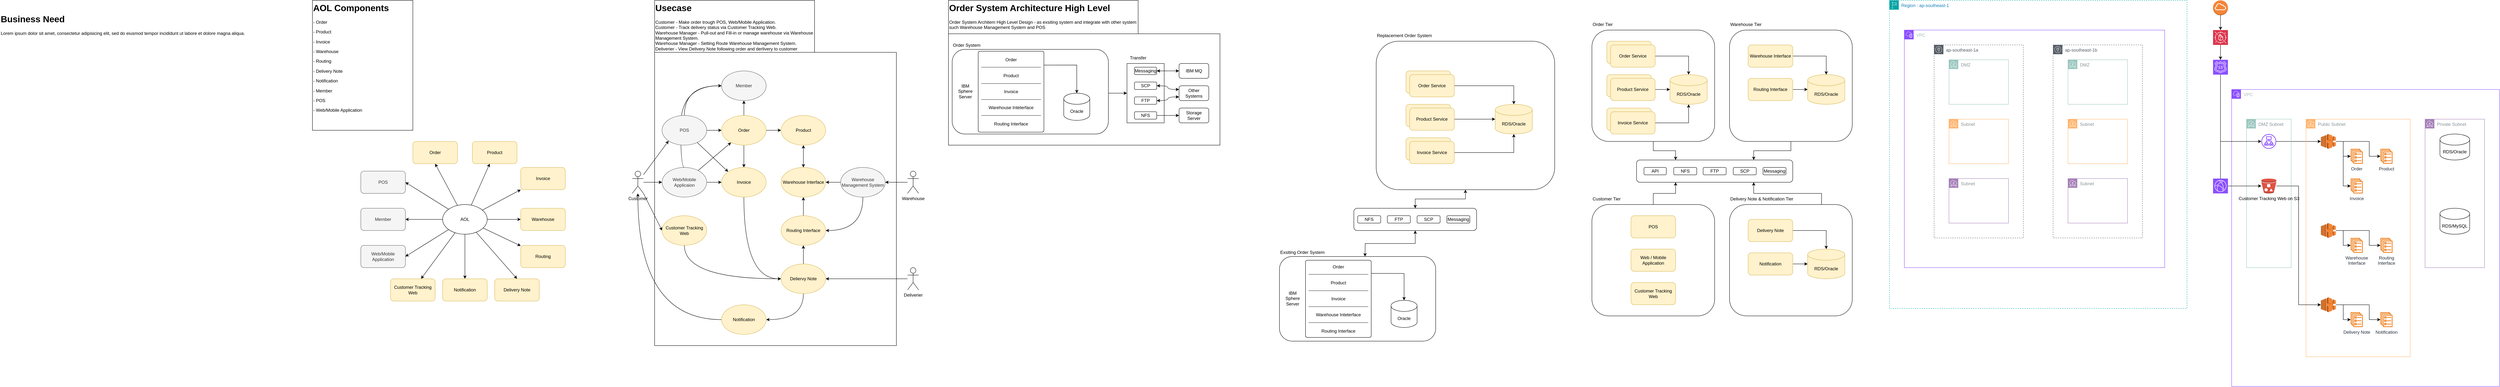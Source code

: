 <mxfile version="24.4.4" type="github" pages="2">
  <diagram name="Page-1" id="aaaa8250-4180-3840-79b5-4cada1eebb92">
    <mxGraphModel dx="2074" dy="1155" grid="1" gridSize="10" guides="1" tooltips="1" connect="1" arrows="1" fold="1" page="1" pageScale="1" pageWidth="850" pageHeight="1100" background="none" math="0" shadow="0">
      <root>
        <mxCell id="0" />
        <mxCell id="1" parent="0" />
        <mxCell id="h29dOdCf91kiFEEPr48u-304" value="VPC" style="points=[[0,0],[0.25,0],[0.5,0],[0.75,0],[1,0],[1,0.25],[1,0.5],[1,0.75],[1,1],[0.75,1],[0.5,1],[0.25,1],[0,1],[0,0.75],[0,0.5],[0,0.25]];outlineConnect=0;gradientColor=none;html=1;whiteSpace=wrap;fontSize=12;fontStyle=0;container=1;pointerEvents=0;collapsible=0;recursiveResize=0;shape=mxgraph.aws4.group;grIcon=mxgraph.aws4.group_vpc2;strokeColor=#8C4FFF;fillColor=none;verticalAlign=top;align=left;spacingLeft=30;fontColor=#AAB7B8;dashed=0;" parent="1" vertex="1">
          <mxGeometry x="6040" y="280" width="720" height="800" as="geometry" />
        </mxCell>
        <mxCell id="h29dOdCf91kiFEEPr48u-328" style="edgeStyle=orthogonalEdgeStyle;rounded=0;orthogonalLoop=1;jettySize=auto;html=1;entryX=0;entryY=0.5;entryDx=0;entryDy=0;entryPerimeter=0;" parent="h29dOdCf91kiFEEPr48u-304" source="h29dOdCf91kiFEEPr48u-285" target="h29dOdCf91kiFEEPr48u-318" edge="1">
          <mxGeometry relative="1" as="geometry" />
        </mxCell>
        <mxCell id="t5OwSdyjSk-G459lIH6P-4" value="" style="group" parent="h29dOdCf91kiFEEPr48u-304" vertex="1" connectable="0">
          <mxGeometry x="200" y="80" width="280" height="640" as="geometry" />
        </mxCell>
        <mxCell id="h29dOdCf91kiFEEPr48u-278" value="Public Subnet" style="sketch=0;outlineConnect=0;gradientColor=none;html=1;whiteSpace=wrap;fontSize=12;fontStyle=0;shape=mxgraph.aws4.group;grIcon=mxgraph.aws4.group_subnet;strokeColor=#FFB570;fillColor=none;verticalAlign=top;align=left;spacingLeft=30;fontColor=#879196;dashed=0;" parent="t5OwSdyjSk-G459lIH6P-4" vertex="1">
          <mxGeometry width="280" height="640" as="geometry" />
        </mxCell>
        <mxCell id="t5OwSdyjSk-G459lIH6P-1" value="" style="group" parent="t5OwSdyjSk-G459lIH6P-4" vertex="1" connectable="0">
          <mxGeometry x="40" y="40" width="192.5" height="160" as="geometry" />
        </mxCell>
        <mxCell id="h29dOdCf91kiFEEPr48u-308" value="Order" style="sketch=0;outlineConnect=0;fontColor=#232F3E;gradientColor=none;fillColor=#ED7100;strokeColor=none;dashed=0;verticalLabelPosition=bottom;verticalAlign=top;align=center;html=1;fontSize=12;fontStyle=0;aspect=fixed;pointerEvents=1;shape=mxgraph.aws4.ecs_service;" parent="t5OwSdyjSk-G459lIH6P-1" vertex="1">
          <mxGeometry x="80" y="40" width="32.5" height="40" as="geometry" />
        </mxCell>
        <mxCell id="h29dOdCf91kiFEEPr48u-309" value="Product" style="sketch=0;outlineConnect=0;fontColor=#232F3E;gradientColor=none;fillColor=#ED7100;strokeColor=none;dashed=0;verticalLabelPosition=bottom;verticalAlign=top;align=center;html=1;fontSize=12;fontStyle=0;aspect=fixed;pointerEvents=1;shape=mxgraph.aws4.ecs_service;" parent="t5OwSdyjSk-G459lIH6P-1" vertex="1">
          <mxGeometry x="160" y="40" width="32.5" height="40" as="geometry" />
        </mxCell>
        <mxCell id="h29dOdCf91kiFEEPr48u-310" value="Invoice" style="sketch=0;outlineConnect=0;fontColor=#232F3E;gradientColor=none;fillColor=#ED7100;strokeColor=none;dashed=0;verticalLabelPosition=bottom;verticalAlign=top;align=center;html=1;fontSize=12;fontStyle=0;aspect=fixed;pointerEvents=1;shape=mxgraph.aws4.ecs_service;" parent="t5OwSdyjSk-G459lIH6P-1" vertex="1">
          <mxGeometry x="80" y="120" width="32.5" height="40" as="geometry" />
        </mxCell>
        <mxCell id="h29dOdCf91kiFEEPr48u-318" value="" style="outlineConnect=0;dashed=0;verticalLabelPosition=bottom;verticalAlign=top;align=center;html=1;shape=mxgraph.aws3.elastic_load_balancing;fillColor=#F58536;gradientColor=none;" parent="t5OwSdyjSk-G459lIH6P-1" vertex="1">
          <mxGeometry width="40" height="40" as="geometry" />
        </mxCell>
        <mxCell id="h29dOdCf91kiFEEPr48u-319" style="edgeStyle=orthogonalEdgeStyle;rounded=0;orthogonalLoop=1;jettySize=auto;html=1;" parent="t5OwSdyjSk-G459lIH6P-1" source="h29dOdCf91kiFEEPr48u-318" target="h29dOdCf91kiFEEPr48u-308" edge="1">
          <mxGeometry relative="1" as="geometry" />
        </mxCell>
        <mxCell id="h29dOdCf91kiFEEPr48u-320" style="edgeStyle=orthogonalEdgeStyle;rounded=0;orthogonalLoop=1;jettySize=auto;html=1;" parent="t5OwSdyjSk-G459lIH6P-1" source="h29dOdCf91kiFEEPr48u-318" target="h29dOdCf91kiFEEPr48u-309" edge="1">
          <mxGeometry relative="1" as="geometry">
            <Array as="points">
              <mxPoint x="130" y="20" />
              <mxPoint x="130" y="60" />
            </Array>
          </mxGeometry>
        </mxCell>
        <mxCell id="h29dOdCf91kiFEEPr48u-321" style="edgeStyle=orthogonalEdgeStyle;rounded=0;orthogonalLoop=1;jettySize=auto;html=1;" parent="t5OwSdyjSk-G459lIH6P-1" source="h29dOdCf91kiFEEPr48u-318" target="h29dOdCf91kiFEEPr48u-310" edge="1">
          <mxGeometry relative="1" as="geometry">
            <Array as="points">
              <mxPoint x="60" y="20" />
              <mxPoint x="60" y="140" />
            </Array>
          </mxGeometry>
        </mxCell>
        <mxCell id="t5OwSdyjSk-G459lIH6P-2" value="" style="group" parent="t5OwSdyjSk-G459lIH6P-4" vertex="1" connectable="0">
          <mxGeometry x="40" y="280" width="192.5" height="80" as="geometry" />
        </mxCell>
        <mxCell id="h29dOdCf91kiFEEPr48u-311" value="Warehouse&lt;div&gt;Interface&lt;/div&gt;" style="sketch=0;outlineConnect=0;fontColor=#232F3E;gradientColor=none;fillColor=#ED7100;strokeColor=none;dashed=0;verticalLabelPosition=bottom;verticalAlign=top;align=center;html=1;fontSize=12;fontStyle=0;aspect=fixed;pointerEvents=1;shape=mxgraph.aws4.ecs_service;" parent="t5OwSdyjSk-G459lIH6P-2" vertex="1">
          <mxGeometry x="80" y="40" width="32.5" height="40" as="geometry" />
        </mxCell>
        <mxCell id="h29dOdCf91kiFEEPr48u-312" value="Routing&lt;div&gt;Interface&lt;/div&gt;" style="sketch=0;outlineConnect=0;fontColor=#232F3E;gradientColor=none;fillColor=#ED7100;strokeColor=none;dashed=0;verticalLabelPosition=bottom;verticalAlign=top;align=center;html=1;fontSize=12;fontStyle=0;aspect=fixed;pointerEvents=1;shape=mxgraph.aws4.ecs_service;" parent="t5OwSdyjSk-G459lIH6P-2" vertex="1">
          <mxGeometry x="160" y="40" width="32.5" height="40" as="geometry" />
        </mxCell>
        <mxCell id="h29dOdCf91kiFEEPr48u-322" value="" style="outlineConnect=0;dashed=0;verticalLabelPosition=bottom;verticalAlign=top;align=center;html=1;shape=mxgraph.aws3.elastic_load_balancing;fillColor=#F58536;gradientColor=none;" parent="t5OwSdyjSk-G459lIH6P-2" vertex="1">
          <mxGeometry width="40" height="40" as="geometry" />
        </mxCell>
        <mxCell id="h29dOdCf91kiFEEPr48u-323" style="edgeStyle=orthogonalEdgeStyle;rounded=0;orthogonalLoop=1;jettySize=auto;html=1;" parent="t5OwSdyjSk-G459lIH6P-2" source="h29dOdCf91kiFEEPr48u-322" target="h29dOdCf91kiFEEPr48u-311" edge="1">
          <mxGeometry relative="1" as="geometry" />
        </mxCell>
        <mxCell id="h29dOdCf91kiFEEPr48u-324" style="edgeStyle=orthogonalEdgeStyle;rounded=0;orthogonalLoop=1;jettySize=auto;html=1;" parent="t5OwSdyjSk-G459lIH6P-2" source="h29dOdCf91kiFEEPr48u-322" target="h29dOdCf91kiFEEPr48u-312" edge="1">
          <mxGeometry relative="1" as="geometry">
            <Array as="points">
              <mxPoint x="130" y="20" />
              <mxPoint x="130" y="60" />
            </Array>
          </mxGeometry>
        </mxCell>
        <mxCell id="t5OwSdyjSk-G459lIH6P-3" value="" style="group" parent="t5OwSdyjSk-G459lIH6P-4" vertex="1" connectable="0">
          <mxGeometry x="40" y="480" width="192.5" height="80" as="geometry" />
        </mxCell>
        <mxCell id="h29dOdCf91kiFEEPr48u-313" value="Delivery Note" style="sketch=0;outlineConnect=0;fontColor=#232F3E;gradientColor=none;fillColor=#ED7100;strokeColor=none;dashed=0;verticalLabelPosition=bottom;verticalAlign=top;align=center;html=1;fontSize=12;fontStyle=0;aspect=fixed;pointerEvents=1;shape=mxgraph.aws4.ecs_service;" parent="t5OwSdyjSk-G459lIH6P-3" vertex="1">
          <mxGeometry x="80" y="40" width="32.5" height="40" as="geometry" />
        </mxCell>
        <mxCell id="h29dOdCf91kiFEEPr48u-315" value="Notification" style="sketch=0;outlineConnect=0;fontColor=#232F3E;gradientColor=none;fillColor=#ED7100;strokeColor=none;dashed=0;verticalLabelPosition=bottom;verticalAlign=top;align=center;html=1;fontSize=12;fontStyle=0;aspect=fixed;pointerEvents=1;shape=mxgraph.aws4.ecs_service;" parent="t5OwSdyjSk-G459lIH6P-3" vertex="1">
          <mxGeometry x="160" y="40" width="32.5" height="40" as="geometry" />
        </mxCell>
        <mxCell id="h29dOdCf91kiFEEPr48u-325" value="" style="outlineConnect=0;dashed=0;verticalLabelPosition=bottom;verticalAlign=top;align=center;html=1;shape=mxgraph.aws3.elastic_load_balancing;fillColor=#F58536;gradientColor=none;" parent="t5OwSdyjSk-G459lIH6P-3" vertex="1">
          <mxGeometry width="40" height="40" as="geometry" />
        </mxCell>
        <mxCell id="h29dOdCf91kiFEEPr48u-326" style="edgeStyle=orthogonalEdgeStyle;rounded=0;orthogonalLoop=1;jettySize=auto;html=1;" parent="t5OwSdyjSk-G459lIH6P-3" source="h29dOdCf91kiFEEPr48u-325" target="h29dOdCf91kiFEEPr48u-313" edge="1">
          <mxGeometry relative="1" as="geometry" />
        </mxCell>
        <mxCell id="h29dOdCf91kiFEEPr48u-327" style="edgeStyle=orthogonalEdgeStyle;rounded=0;orthogonalLoop=1;jettySize=auto;html=1;" parent="t5OwSdyjSk-G459lIH6P-3" source="h29dOdCf91kiFEEPr48u-325" target="h29dOdCf91kiFEEPr48u-315" edge="1">
          <mxGeometry relative="1" as="geometry">
            <Array as="points">
              <mxPoint x="130" y="20" />
              <mxPoint x="130" y="60" />
            </Array>
          </mxGeometry>
        </mxCell>
        <mxCell id="t5OwSdyjSk-G459lIH6P-10" value="" style="group" parent="h29dOdCf91kiFEEPr48u-304" vertex="1" connectable="0">
          <mxGeometry x="520" y="80" width="160" height="400" as="geometry" />
        </mxCell>
        <mxCell id="h29dOdCf91kiFEEPr48u-282" value="Private Subnet" style="sketch=0;outlineConnect=0;gradientColor=none;html=1;whiteSpace=wrap;fontSize=12;fontStyle=0;shape=mxgraph.aws4.group;grIcon=mxgraph.aws4.group_subnet;strokeColor=#A680B8;fillColor=none;verticalAlign=top;align=left;spacingLeft=30;fontColor=#879196;dashed=0;" parent="t5OwSdyjSk-G459lIH6P-10" vertex="1">
          <mxGeometry width="160" height="400" as="geometry" />
        </mxCell>
        <mxCell id="h29dOdCf91kiFEEPr48u-283" value="RDS/Oracle" style="shape=cylinder3;whiteSpace=wrap;html=1;boundedLbl=1;backgroundOutline=1;size=15;" parent="t5OwSdyjSk-G459lIH6P-10" vertex="1">
          <mxGeometry x="40" y="40" width="80" height="70" as="geometry" />
        </mxCell>
        <mxCell id="h29dOdCf91kiFEEPr48u-284" value="RDS/MySQL" style="shape=cylinder3;whiteSpace=wrap;html=1;boundedLbl=1;backgroundOutline=1;size=15;" parent="t5OwSdyjSk-G459lIH6P-10" vertex="1">
          <mxGeometry x="40" y="240" width="80" height="70" as="geometry" />
        </mxCell>
        <mxCell id="t5OwSdyjSk-G459lIH6P-11" value="" style="group" parent="h29dOdCf91kiFEEPr48u-304" vertex="1" connectable="0">
          <mxGeometry x="40" y="80" width="120" height="400" as="geometry" />
        </mxCell>
        <mxCell id="h29dOdCf91kiFEEPr48u-277" value="DMZ Subnet" style="sketch=0;outlineConnect=0;gradientColor=none;html=1;whiteSpace=wrap;fontSize=12;fontStyle=0;shape=mxgraph.aws4.group;grIcon=mxgraph.aws4.group_subnet;strokeColor=#9AC7BF;fillColor=none;verticalAlign=top;align=left;spacingLeft=30;fontColor=#879196;dashed=0;" parent="t5OwSdyjSk-G459lIH6P-11" vertex="1">
          <mxGeometry width="120" height="400" as="geometry" />
        </mxCell>
        <mxCell id="h29dOdCf91kiFEEPr48u-285" value="" style="sketch=0;outlineConnect=0;fontColor=#232F3E;gradientColor=none;fillColor=#8C4FFF;strokeColor=none;dashed=0;verticalLabelPosition=bottom;verticalAlign=top;align=center;html=1;fontSize=12;fontStyle=0;aspect=fixed;pointerEvents=1;shape=mxgraph.aws4.application_load_balancer;" parent="t5OwSdyjSk-G459lIH6P-11" vertex="1">
          <mxGeometry x="40" y="40" width="40" height="40" as="geometry" />
        </mxCell>
        <mxCell id="h29dOdCf91kiFEEPr48u-317" value="Customer Tracking Web on S3" style="outlineConnect=0;dashed=0;verticalLabelPosition=bottom;verticalAlign=top;align=center;html=1;shape=mxgraph.aws3.bucket_with_objects;fillColor=#E05243;gradientColor=none;" parent="t5OwSdyjSk-G459lIH6P-11" vertex="1">
          <mxGeometry x="40" y="160" width="40" height="40" as="geometry" />
        </mxCell>
        <mxCell id="t5OwSdyjSk-G459lIH6P-13" style="edgeStyle=orthogonalEdgeStyle;rounded=0;orthogonalLoop=1;jettySize=auto;html=1;entryX=0;entryY=0.5;entryDx=0;entryDy=0;entryPerimeter=0;" parent="h29dOdCf91kiFEEPr48u-304" source="h29dOdCf91kiFEEPr48u-317" target="h29dOdCf91kiFEEPr48u-325" edge="1">
          <mxGeometry relative="1" as="geometry" />
        </mxCell>
        <mxCell id="h29dOdCf91kiFEEPr48u-100" style="edgeStyle=orthogonalEdgeStyle;rounded=0;orthogonalLoop=1;jettySize=auto;html=1;entryX=0.5;entryY=1;entryDx=0;entryDy=0;startArrow=classic;startFill=1;" parent="1" source="h29dOdCf91kiFEEPr48u-78" target="h29dOdCf91kiFEEPr48u-81" edge="1">
          <mxGeometry relative="1" as="geometry" />
        </mxCell>
        <mxCell id="h29dOdCf91kiFEEPr48u-1" value="&lt;h1 style=&quot;margin-top: 0px;&quot;&gt;Business Need&lt;/h1&gt;&lt;p&gt;Lorem ipsum dolor sit amet, consectetur adipisicing elit, sed do eiusmod tempor incididunt ut labore et dolore magna aliqua.&lt;/p&gt;" style="text;html=1;whiteSpace=wrap;overflow=hidden;rounded=0;" parent="1" vertex="1">
          <mxGeometry x="40" y="70" width="730" height="440" as="geometry" />
        </mxCell>
        <mxCell id="h29dOdCf91kiFEEPr48u-2" value="&lt;h1 style=&quot;margin-top: 0px;&quot;&gt;AOL Components&lt;/h1&gt;&lt;p&gt;- Order&lt;/p&gt;&lt;p&gt;- Product&lt;/p&gt;&lt;p&gt;- Invoice&lt;/p&gt;&lt;p&gt;- Warehouse&lt;/p&gt;&lt;p&gt;- Routing&lt;/p&gt;&lt;p&gt;- Delivery Note&lt;/p&gt;&lt;p&gt;- Notification&lt;/p&gt;&lt;p&gt;- Member&lt;/p&gt;&lt;p&gt;- POS&lt;/p&gt;&lt;p&gt;- Web/Mobile Application&lt;/p&gt;" style="text;html=1;whiteSpace=wrap;overflow=hidden;rounded=0;strokeColor=default;" parent="1" vertex="1">
          <mxGeometry x="880" y="40" width="270" height="350" as="geometry" />
        </mxCell>
        <mxCell id="h29dOdCf91kiFEEPr48u-24" style="rounded=0;orthogonalLoop=1;jettySize=auto;html=1;entryX=0.5;entryY=1;entryDx=0;entryDy=0;" parent="1" source="h29dOdCf91kiFEEPr48u-3" target="h29dOdCf91kiFEEPr48u-14" edge="1">
          <mxGeometry relative="1" as="geometry" />
        </mxCell>
        <mxCell id="h29dOdCf91kiFEEPr48u-25" style="rounded=0;orthogonalLoop=1;jettySize=auto;html=1;" parent="1" source="h29dOdCf91kiFEEPr48u-3" target="h29dOdCf91kiFEEPr48u-15" edge="1">
          <mxGeometry relative="1" as="geometry" />
        </mxCell>
        <mxCell id="h29dOdCf91kiFEEPr48u-26" style="rounded=0;orthogonalLoop=1;jettySize=auto;html=1;entryX=0;entryY=1;entryDx=0;entryDy=0;" parent="1" source="h29dOdCf91kiFEEPr48u-3" target="h29dOdCf91kiFEEPr48u-16" edge="1">
          <mxGeometry relative="1" as="geometry" />
        </mxCell>
        <mxCell id="h29dOdCf91kiFEEPr48u-27" value="" style="edgeStyle=orthogonalEdgeStyle;rounded=0;orthogonalLoop=1;jettySize=auto;html=1;" parent="1" source="h29dOdCf91kiFEEPr48u-3" target="h29dOdCf91kiFEEPr48u-17" edge="1">
          <mxGeometry relative="1" as="geometry" />
        </mxCell>
        <mxCell id="h29dOdCf91kiFEEPr48u-28" style="rounded=0;orthogonalLoop=1;jettySize=auto;html=1;entryX=0.5;entryY=0;entryDx=0;entryDy=0;" parent="1" source="h29dOdCf91kiFEEPr48u-3" target="h29dOdCf91kiFEEPr48u-18" edge="1">
          <mxGeometry relative="1" as="geometry" />
        </mxCell>
        <mxCell id="h29dOdCf91kiFEEPr48u-29" style="rounded=0;orthogonalLoop=1;jettySize=auto;html=1;" parent="1" source="h29dOdCf91kiFEEPr48u-3" target="h29dOdCf91kiFEEPr48u-19" edge="1">
          <mxGeometry relative="1" as="geometry" />
        </mxCell>
        <mxCell id="h29dOdCf91kiFEEPr48u-30" style="rounded=0;orthogonalLoop=1;jettySize=auto;html=1;" parent="1" source="h29dOdCf91kiFEEPr48u-3" target="h29dOdCf91kiFEEPr48u-23" edge="1">
          <mxGeometry relative="1" as="geometry" />
        </mxCell>
        <mxCell id="h29dOdCf91kiFEEPr48u-31" style="rounded=0;orthogonalLoop=1;jettySize=auto;html=1;entryX=1;entryY=0.5;entryDx=0;entryDy=0;" parent="1" source="h29dOdCf91kiFEEPr48u-3" target="h29dOdCf91kiFEEPr48u-22" edge="1">
          <mxGeometry relative="1" as="geometry" />
        </mxCell>
        <mxCell id="h29dOdCf91kiFEEPr48u-32" style="edgeStyle=orthogonalEdgeStyle;rounded=0;orthogonalLoop=1;jettySize=auto;html=1;entryX=1;entryY=0.5;entryDx=0;entryDy=0;" parent="1" source="h29dOdCf91kiFEEPr48u-3" target="h29dOdCf91kiFEEPr48u-21" edge="1">
          <mxGeometry relative="1" as="geometry" />
        </mxCell>
        <mxCell id="h29dOdCf91kiFEEPr48u-33" style="rounded=0;orthogonalLoop=1;jettySize=auto;html=1;entryX=1;entryY=0.5;entryDx=0;entryDy=0;" parent="1" source="h29dOdCf91kiFEEPr48u-3" target="h29dOdCf91kiFEEPr48u-20" edge="1">
          <mxGeometry relative="1" as="geometry" />
        </mxCell>
        <mxCell id="h29dOdCf91kiFEEPr48u-46" style="rounded=0;orthogonalLoop=1;jettySize=auto;html=1;" parent="1" source="h29dOdCf91kiFEEPr48u-3" target="h29dOdCf91kiFEEPr48u-45" edge="1">
          <mxGeometry relative="1" as="geometry" />
        </mxCell>
        <mxCell id="h29dOdCf91kiFEEPr48u-3" value="AOL" style="ellipse;whiteSpace=wrap;html=1;" parent="1" vertex="1">
          <mxGeometry x="1230" y="590" width="120" height="80" as="geometry" />
        </mxCell>
        <mxCell id="h29dOdCf91kiFEEPr48u-14" value="Order" style="rounded=1;whiteSpace=wrap;html=1;fillColor=#fff2cc;strokeColor=#d6b656;" parent="1" vertex="1">
          <mxGeometry x="1150" y="420" width="120" height="60" as="geometry" />
        </mxCell>
        <mxCell id="h29dOdCf91kiFEEPr48u-15" value="Product" style="rounded=1;whiteSpace=wrap;html=1;fillColor=#fff2cc;strokeColor=#d6b656;" parent="1" vertex="1">
          <mxGeometry x="1310" y="420" width="120" height="60" as="geometry" />
        </mxCell>
        <mxCell id="h29dOdCf91kiFEEPr48u-16" value="Invoice" style="rounded=1;whiteSpace=wrap;html=1;fillColor=#fff2cc;strokeColor=#d6b656;" parent="1" vertex="1">
          <mxGeometry x="1440" y="490" width="120" height="60" as="geometry" />
        </mxCell>
        <mxCell id="h29dOdCf91kiFEEPr48u-17" value="Warehouse" style="rounded=1;whiteSpace=wrap;html=1;fillColor=#fff2cc;strokeColor=#d6b656;" parent="1" vertex="1">
          <mxGeometry x="1440" y="600" width="120" height="60" as="geometry" />
        </mxCell>
        <mxCell id="h29dOdCf91kiFEEPr48u-18" value="Delivery Note" style="rounded=1;whiteSpace=wrap;html=1;fillColor=#fff2cc;strokeColor=#d6b656;" parent="1" vertex="1">
          <mxGeometry x="1370" y="790" width="120" height="60" as="geometry" />
        </mxCell>
        <mxCell id="h29dOdCf91kiFEEPr48u-19" value="Notification" style="rounded=1;whiteSpace=wrap;html=1;fillColor=#fff2cc;strokeColor=#d6b656;" parent="1" vertex="1">
          <mxGeometry x="1230" y="790" width="120" height="60" as="geometry" />
        </mxCell>
        <mxCell id="h29dOdCf91kiFEEPr48u-20" value="POS" style="rounded=1;whiteSpace=wrap;html=1;fillColor=#f5f5f5;fontColor=#333333;strokeColor=#666666;" parent="1" vertex="1">
          <mxGeometry x="1010" y="500" width="120" height="60" as="geometry" />
        </mxCell>
        <mxCell id="h29dOdCf91kiFEEPr48u-21" value="Member" style="rounded=1;whiteSpace=wrap;html=1;fillColor=#f5f5f5;fontColor=#333333;strokeColor=#666666;" parent="1" vertex="1">
          <mxGeometry x="1010" y="600" width="120" height="60" as="geometry" />
        </mxCell>
        <mxCell id="h29dOdCf91kiFEEPr48u-22" value="Web/Mobile Application" style="rounded=1;whiteSpace=wrap;html=1;fillColor=#f5f5f5;fontColor=#333333;strokeColor=#666666;" parent="1" vertex="1">
          <mxGeometry x="1010" y="700" width="120" height="60" as="geometry" />
        </mxCell>
        <mxCell id="h29dOdCf91kiFEEPr48u-23" value="Customer Tracking Web" style="rounded=1;whiteSpace=wrap;html=1;fillColor=#fff2cc;strokeColor=#d6b656;" parent="1" vertex="1">
          <mxGeometry x="1090" y="790" width="120" height="60" as="geometry" />
        </mxCell>
        <mxCell id="h29dOdCf91kiFEEPr48u-45" value="Routing" style="rounded=1;whiteSpace=wrap;html=1;fillColor=#fff2cc;strokeColor=#d6b656;" parent="1" vertex="1">
          <mxGeometry x="1440" y="700" width="120" height="60" as="geometry" />
        </mxCell>
        <mxCell id="h29dOdCf91kiFEEPr48u-99" style="edgeStyle=orthogonalEdgeStyle;rounded=0;orthogonalLoop=1;jettySize=auto;html=1;entryX=0.5;entryY=1;entryDx=0;entryDy=0;startArrow=classic;startFill=1;" parent="1" target="h29dOdCf91kiFEEPr48u-78" edge="1">
          <mxGeometry relative="1" as="geometry">
            <mxPoint x="3710" y="730" as="sourcePoint" />
          </mxGeometry>
        </mxCell>
        <mxCell id="h29dOdCf91kiFEEPr48u-108" value="" style="group" parent="1" vertex="1" connectable="0">
          <mxGeometry x="3680" y="590" width="330" height="70" as="geometry" />
        </mxCell>
        <mxCell id="h29dOdCf91kiFEEPr48u-78" value="" style="rounded=1;whiteSpace=wrap;html=1;fillColor=none;" parent="h29dOdCf91kiFEEPr48u-108" vertex="1">
          <mxGeometry y="10" width="330" height="60" as="geometry" />
        </mxCell>
        <mxCell id="h29dOdCf91kiFEEPr48u-202" value="FTP" style="rounded=1;whiteSpace=wrap;html=1;" parent="h29dOdCf91kiFEEPr48u-108" vertex="1">
          <mxGeometry x="90.002" y="30" width="61.875" height="20" as="geometry" />
        </mxCell>
        <mxCell id="h29dOdCf91kiFEEPr48u-203" value="NFS" style="rounded=1;whiteSpace=wrap;html=1;" parent="h29dOdCf91kiFEEPr48u-108" vertex="1">
          <mxGeometry x="10.312" y="30" width="61.875" height="20" as="geometry" />
        </mxCell>
        <mxCell id="h29dOdCf91kiFEEPr48u-205" value="SCP" style="rounded=1;whiteSpace=wrap;html=1;" parent="h29dOdCf91kiFEEPr48u-108" vertex="1">
          <mxGeometry x="170.005" y="30" width="61.875" height="20" as="geometry" />
        </mxCell>
        <mxCell id="h29dOdCf91kiFEEPr48u-206" value="Messaging" style="rounded=1;whiteSpace=wrap;html=1;" parent="h29dOdCf91kiFEEPr48u-108" vertex="1">
          <mxGeometry x="249.995" y="30" width="61.875" height="20" as="geometry" />
        </mxCell>
        <mxCell id="h29dOdCf91kiFEEPr48u-109" value="" style="group" parent="1" vertex="1" connectable="0">
          <mxGeometry x="3740" y="120" width="480" height="430" as="geometry" />
        </mxCell>
        <mxCell id="h29dOdCf91kiFEEPr48u-81" value="" style="rounded=1;whiteSpace=wrap;html=1;fillColor=none;glass=0;shadow=0;" parent="h29dOdCf91kiFEEPr48u-109" vertex="1">
          <mxGeometry y="30" width="480" height="400" as="geometry" />
        </mxCell>
        <mxCell id="h29dOdCf91kiFEEPr48u-82" value="Order Service" style="rounded=1;whiteSpace=wrap;html=1;fillColor=#fff2cc;strokeColor=#d6b656;" parent="h29dOdCf91kiFEEPr48u-109" vertex="1">
          <mxGeometry x="80" y="110" width="120" height="60" as="geometry" />
        </mxCell>
        <mxCell id="h29dOdCf91kiFEEPr48u-83" value="Replacement Order System" style="text;html=1;align=left;verticalAlign=middle;whiteSpace=wrap;rounded=0;" parent="h29dOdCf91kiFEEPr48u-109" vertex="1">
          <mxGeometry width="190" height="30" as="geometry" />
        </mxCell>
        <mxCell id="h29dOdCf91kiFEEPr48u-84" value="Product Service" style="rounded=1;whiteSpace=wrap;html=1;fillColor=#fff2cc;strokeColor=#d6b656;" parent="h29dOdCf91kiFEEPr48u-109" vertex="1">
          <mxGeometry x="80" y="200" width="120" height="60" as="geometry" />
        </mxCell>
        <mxCell id="h29dOdCf91kiFEEPr48u-85" value="Invoice Service" style="rounded=1;whiteSpace=wrap;html=1;fillColor=#fff2cc;strokeColor=#d6b656;" parent="h29dOdCf91kiFEEPr48u-109" vertex="1">
          <mxGeometry x="80" y="290" width="120" height="60" as="geometry" />
        </mxCell>
        <mxCell id="h29dOdCf91kiFEEPr48u-86" value="RDS/Oracle" style="shape=cylinder3;whiteSpace=wrap;html=1;boundedLbl=1;backgroundOutline=1;size=15;fillColor=#fff2cc;strokeColor=#d6b656;" parent="h29dOdCf91kiFEEPr48u-109" vertex="1">
          <mxGeometry x="320" y="200" width="100" height="80" as="geometry" />
        </mxCell>
        <mxCell id="h29dOdCf91kiFEEPr48u-91" style="edgeStyle=orthogonalEdgeStyle;rounded=0;orthogonalLoop=1;jettySize=auto;html=1;" parent="h29dOdCf91kiFEEPr48u-109" source="h29dOdCf91kiFEEPr48u-88" target="h29dOdCf91kiFEEPr48u-86" edge="1">
          <mxGeometry relative="1" as="geometry" />
        </mxCell>
        <mxCell id="h29dOdCf91kiFEEPr48u-88" value="Order Service" style="rounded=1;whiteSpace=wrap;html=1;fillColor=#fff2cc;strokeColor=#d6b656;" parent="h29dOdCf91kiFEEPr48u-109" vertex="1">
          <mxGeometry x="90" y="120" width="120" height="60" as="geometry" />
        </mxCell>
        <mxCell id="h29dOdCf91kiFEEPr48u-92" value="" style="edgeStyle=orthogonalEdgeStyle;rounded=0;orthogonalLoop=1;jettySize=auto;html=1;" parent="h29dOdCf91kiFEEPr48u-109" source="h29dOdCf91kiFEEPr48u-89" target="h29dOdCf91kiFEEPr48u-86" edge="1">
          <mxGeometry relative="1" as="geometry" />
        </mxCell>
        <mxCell id="h29dOdCf91kiFEEPr48u-89" value="Product Service" style="rounded=1;whiteSpace=wrap;html=1;fillColor=#fff2cc;strokeColor=#d6b656;" parent="h29dOdCf91kiFEEPr48u-109" vertex="1">
          <mxGeometry x="90" y="210" width="120" height="60" as="geometry" />
        </mxCell>
        <mxCell id="h29dOdCf91kiFEEPr48u-93" style="edgeStyle=orthogonalEdgeStyle;rounded=0;orthogonalLoop=1;jettySize=auto;html=1;" parent="h29dOdCf91kiFEEPr48u-109" source="h29dOdCf91kiFEEPr48u-90" target="h29dOdCf91kiFEEPr48u-86" edge="1">
          <mxGeometry relative="1" as="geometry" />
        </mxCell>
        <mxCell id="h29dOdCf91kiFEEPr48u-90" value="Invoice Service" style="rounded=1;whiteSpace=wrap;html=1;fillColor=#fff2cc;strokeColor=#d6b656;" parent="h29dOdCf91kiFEEPr48u-109" vertex="1">
          <mxGeometry x="90" y="300" width="120" height="60" as="geometry" />
        </mxCell>
        <mxCell id="h29dOdCf91kiFEEPr48u-140" value="&lt;h1 style=&quot;margin-top: 0px;&quot;&gt;Usecase&lt;/h1&gt;&lt;p&gt;Customer - Make order trough POS, Web/Mobile Application.&lt;br&gt;&lt;span style=&quot;background-color: initial;&quot;&gt;Customer - Track delivery status via Customer Tracking Web.&lt;br&gt;Warehouse Manager - Pull-out and Fill-in or manage warehouse via Warehouse Management System.&lt;br&gt;Warehouse Manager - Setting Route Warehouse Management System.&lt;br&gt;Deliverier - View Delivery Note following order and derlivery to customer&lt;/span&gt;&lt;/p&gt;" style="text;html=1;whiteSpace=wrap;overflow=hidden;rounded=0;strokeColor=default;" parent="1" vertex="1">
          <mxGeometry x="1800" y="40" width="430" height="140" as="geometry" />
        </mxCell>
        <mxCell id="h29dOdCf91kiFEEPr48u-150" value="" style="group" parent="1" vertex="1" connectable="0">
          <mxGeometry x="1740" y="180" width="770" height="790" as="geometry" />
        </mxCell>
        <mxCell id="h29dOdCf91kiFEEPr48u-50" value="" style="rounded=0;whiteSpace=wrap;html=1;fillColor=none;" parent="h29dOdCf91kiFEEPr48u-150" vertex="1">
          <mxGeometry x="60" width="650" height="790" as="geometry" />
        </mxCell>
        <mxCell id="h29dOdCf91kiFEEPr48u-73" style="rounded=0;orthogonalLoop=1;jettySize=auto;html=1;entryX=1;entryY=0.5;entryDx=0;entryDy=0;" parent="h29dOdCf91kiFEEPr48u-150" source="h29dOdCf91kiFEEPr48u-34" target="h29dOdCf91kiFEEPr48u-143" edge="1">
          <mxGeometry relative="1" as="geometry" />
        </mxCell>
        <mxCell id="h29dOdCf91kiFEEPr48u-34" value="Warehouse" style="shape=umlActor;verticalLabelPosition=bottom;verticalAlign=top;html=1;outlineConnect=0;" parent="h29dOdCf91kiFEEPr48u-150" vertex="1">
          <mxGeometry x="740" y="320" width="30" height="60" as="geometry" />
        </mxCell>
        <mxCell id="h29dOdCf91kiFEEPr48u-54" style="rounded=0;orthogonalLoop=1;jettySize=auto;html=1;entryX=0;entryY=0.5;entryDx=0;entryDy=0;edgeStyle=orthogonalEdgeStyle;curved=1;exitX=0.5;exitY=0;exitDx=0;exitDy=0;" parent="h29dOdCf91kiFEEPr48u-150" source="h29dOdCf91kiFEEPr48u-36" target="h29dOdCf91kiFEEPr48u-38" edge="1">
          <mxGeometry relative="1" as="geometry" />
        </mxCell>
        <mxCell id="h29dOdCf91kiFEEPr48u-70" value="" style="edgeStyle=orthogonalEdgeStyle;rounded=0;orthogonalLoop=1;jettySize=auto;html=1;" parent="h29dOdCf91kiFEEPr48u-150" source="h29dOdCf91kiFEEPr48u-36" target="h29dOdCf91kiFEEPr48u-39" edge="1">
          <mxGeometry relative="1" as="geometry" />
        </mxCell>
        <mxCell id="h29dOdCf91kiFEEPr48u-75" style="rounded=0;orthogonalLoop=1;jettySize=auto;html=1;entryX=0;entryY=0;entryDx=0;entryDy=0;" parent="h29dOdCf91kiFEEPr48u-150" source="h29dOdCf91kiFEEPr48u-36" target="h29dOdCf91kiFEEPr48u-40" edge="1">
          <mxGeometry relative="1" as="geometry" />
        </mxCell>
        <mxCell id="h29dOdCf91kiFEEPr48u-55" style="rounded=0;orthogonalLoop=1;jettySize=auto;html=1;entryX=0;entryY=0.5;entryDx=0;entryDy=0;edgeStyle=orthogonalEdgeStyle;curved=1;exitX=0.5;exitY=0;exitDx=0;exitDy=0;" parent="h29dOdCf91kiFEEPr48u-150" source="h29dOdCf91kiFEEPr48u-37" target="h29dOdCf91kiFEEPr48u-38" edge="1">
          <mxGeometry relative="1" as="geometry">
            <Array as="points">
              <mxPoint x="130" y="310" />
              <mxPoint x="130" y="90" />
            </Array>
          </mxGeometry>
        </mxCell>
        <mxCell id="h29dOdCf91kiFEEPr48u-36" value="POS" style="ellipse;whiteSpace=wrap;html=1;fillColor=#f5f5f5;fontColor=#333333;strokeColor=#666666;" parent="h29dOdCf91kiFEEPr48u-150" vertex="1">
          <mxGeometry x="80" y="170" width="120" height="80" as="geometry" />
        </mxCell>
        <mxCell id="h29dOdCf91kiFEEPr48u-71" style="rounded=0;orthogonalLoop=1;jettySize=auto;html=1;entryX=0.212;entryY=0.912;entryDx=0;entryDy=0;entryPerimeter=0;" parent="h29dOdCf91kiFEEPr48u-150" source="h29dOdCf91kiFEEPr48u-37" target="h29dOdCf91kiFEEPr48u-39" edge="1">
          <mxGeometry relative="1" as="geometry" />
        </mxCell>
        <mxCell id="h29dOdCf91kiFEEPr48u-76" value="" style="edgeStyle=orthogonalEdgeStyle;rounded=0;orthogonalLoop=1;jettySize=auto;html=1;" parent="h29dOdCf91kiFEEPr48u-150" source="h29dOdCf91kiFEEPr48u-37" target="h29dOdCf91kiFEEPr48u-40" edge="1">
          <mxGeometry relative="1" as="geometry" />
        </mxCell>
        <mxCell id="h29dOdCf91kiFEEPr48u-37" value="Web/Mobile Applicaion" style="ellipse;whiteSpace=wrap;html=1;fillColor=#f5f5f5;fontColor=#333333;strokeColor=#666666;" parent="h29dOdCf91kiFEEPr48u-150" vertex="1">
          <mxGeometry x="80" y="310" width="120" height="80" as="geometry" />
        </mxCell>
        <mxCell id="h29dOdCf91kiFEEPr48u-38" value="Member" style="ellipse;whiteSpace=wrap;html=1;fillColor=#f5f5f5;fontColor=#333333;strokeColor=#666666;" parent="h29dOdCf91kiFEEPr48u-150" vertex="1">
          <mxGeometry x="240" y="50" width="120" height="80" as="geometry" />
        </mxCell>
        <mxCell id="h29dOdCf91kiFEEPr48u-57" style="edgeStyle=orthogonalEdgeStyle;rounded=0;orthogonalLoop=1;jettySize=auto;html=1;" parent="h29dOdCf91kiFEEPr48u-150" source="h29dOdCf91kiFEEPr48u-39" target="h29dOdCf91kiFEEPr48u-41" edge="1">
          <mxGeometry relative="1" as="geometry" />
        </mxCell>
        <mxCell id="h29dOdCf91kiFEEPr48u-60" style="edgeStyle=orthogonalEdgeStyle;rounded=0;orthogonalLoop=1;jettySize=auto;html=1;" parent="h29dOdCf91kiFEEPr48u-150" source="h29dOdCf91kiFEEPr48u-39" target="h29dOdCf91kiFEEPr48u-40" edge="1">
          <mxGeometry relative="1" as="geometry" />
        </mxCell>
        <mxCell id="h29dOdCf91kiFEEPr48u-72" value="" style="edgeStyle=orthogonalEdgeStyle;rounded=0;orthogonalLoop=1;jettySize=auto;html=1;" parent="h29dOdCf91kiFEEPr48u-150" source="h29dOdCf91kiFEEPr48u-39" target="h29dOdCf91kiFEEPr48u-38" edge="1">
          <mxGeometry relative="1" as="geometry" />
        </mxCell>
        <mxCell id="h29dOdCf91kiFEEPr48u-39" value="Order" style="ellipse;whiteSpace=wrap;html=1;fillColor=#fff2cc;strokeColor=#d6b656;" parent="h29dOdCf91kiFEEPr48u-150" vertex="1">
          <mxGeometry x="240" y="170" width="120" height="80" as="geometry" />
        </mxCell>
        <mxCell id="h29dOdCf91kiFEEPr48u-149" style="edgeStyle=orthogonalEdgeStyle;rounded=0;orthogonalLoop=1;jettySize=auto;html=1;entryX=0;entryY=0.5;entryDx=0;entryDy=0;exitX=0.5;exitY=1;exitDx=0;exitDy=0;curved=1;" parent="h29dOdCf91kiFEEPr48u-150" source="h29dOdCf91kiFEEPr48u-40" target="h29dOdCf91kiFEEPr48u-43" edge="1">
          <mxGeometry relative="1" as="geometry" />
        </mxCell>
        <mxCell id="h29dOdCf91kiFEEPr48u-40" value="Invoice" style="ellipse;whiteSpace=wrap;html=1;fillColor=#fff2cc;strokeColor=#d6b656;" parent="h29dOdCf91kiFEEPr48u-150" vertex="1">
          <mxGeometry x="240" y="310" width="120" height="80" as="geometry" />
        </mxCell>
        <mxCell id="h29dOdCf91kiFEEPr48u-58" style="edgeStyle=orthogonalEdgeStyle;rounded=0;orthogonalLoop=1;jettySize=auto;html=1;entryX=0.5;entryY=0;entryDx=0;entryDy=0;" parent="h29dOdCf91kiFEEPr48u-150" source="h29dOdCf91kiFEEPr48u-41" target="h29dOdCf91kiFEEPr48u-42" edge="1">
          <mxGeometry relative="1" as="geometry" />
        </mxCell>
        <mxCell id="h29dOdCf91kiFEEPr48u-41" value="Product" style="ellipse;whiteSpace=wrap;html=1;fillColor=#fff2cc;strokeColor=#d6b656;" parent="h29dOdCf91kiFEEPr48u-150" vertex="1">
          <mxGeometry x="400" y="170" width="120" height="80" as="geometry" />
        </mxCell>
        <mxCell id="h29dOdCf91kiFEEPr48u-59" style="edgeStyle=orthogonalEdgeStyle;rounded=0;orthogonalLoop=1;jettySize=auto;html=1;entryX=0.5;entryY=1;entryDx=0;entryDy=0;" parent="h29dOdCf91kiFEEPr48u-150" source="h29dOdCf91kiFEEPr48u-42" target="h29dOdCf91kiFEEPr48u-41" edge="1">
          <mxGeometry relative="1" as="geometry" />
        </mxCell>
        <mxCell id="h29dOdCf91kiFEEPr48u-42" value="Warehouse Interface" style="ellipse;whiteSpace=wrap;html=1;fillColor=#fff2cc;strokeColor=#d6b656;" parent="h29dOdCf91kiFEEPr48u-150" vertex="1">
          <mxGeometry x="400" y="310" width="120" height="80" as="geometry" />
        </mxCell>
        <mxCell id="h29dOdCf91kiFEEPr48u-63" style="edgeStyle=orthogonalEdgeStyle;rounded=0;orthogonalLoop=1;jettySize=auto;html=1;exitX=0.5;exitY=1;exitDx=0;exitDy=0;entryX=1;entryY=0.5;entryDx=0;entryDy=0;curved=1;" parent="h29dOdCf91kiFEEPr48u-150" source="h29dOdCf91kiFEEPr48u-43" target="h29dOdCf91kiFEEPr48u-44" edge="1">
          <mxGeometry relative="1" as="geometry" />
        </mxCell>
        <mxCell id="h29dOdCf91kiFEEPr48u-147" style="edgeStyle=orthogonalEdgeStyle;rounded=0;orthogonalLoop=1;jettySize=auto;html=1;entryX=0.5;entryY=1;entryDx=0;entryDy=0;" parent="h29dOdCf91kiFEEPr48u-150" source="h29dOdCf91kiFEEPr48u-43" target="h29dOdCf91kiFEEPr48u-47" edge="1">
          <mxGeometry relative="1" as="geometry" />
        </mxCell>
        <mxCell id="h29dOdCf91kiFEEPr48u-43" value="Deliervy Note" style="ellipse;whiteSpace=wrap;html=1;fillColor=#fff2cc;strokeColor=#d6b656;" parent="h29dOdCf91kiFEEPr48u-150" vertex="1">
          <mxGeometry x="400" y="570" width="120" height="80" as="geometry" />
        </mxCell>
        <mxCell id="h29dOdCf91kiFEEPr48u-64" style="rounded=0;orthogonalLoop=1;jettySize=auto;html=1;edgeStyle=orthogonalEdgeStyle;curved=1;" parent="h29dOdCf91kiFEEPr48u-150" source="h29dOdCf91kiFEEPr48u-44" target="h29dOdCf91kiFEEPr48u-48" edge="1">
          <mxGeometry relative="1" as="geometry">
            <mxPoint x="-50" y="400" as="targetPoint" />
          </mxGeometry>
        </mxCell>
        <mxCell id="h29dOdCf91kiFEEPr48u-44" value="Notification" style="ellipse;whiteSpace=wrap;html=1;fillColor=#fff2cc;strokeColor=#d6b656;" parent="h29dOdCf91kiFEEPr48u-150" vertex="1">
          <mxGeometry x="240" y="680" width="120" height="80" as="geometry" />
        </mxCell>
        <mxCell id="h29dOdCf91kiFEEPr48u-146" value="" style="edgeStyle=orthogonalEdgeStyle;rounded=0;orthogonalLoop=1;jettySize=auto;html=1;" parent="h29dOdCf91kiFEEPr48u-150" source="h29dOdCf91kiFEEPr48u-47" target="h29dOdCf91kiFEEPr48u-42" edge="1">
          <mxGeometry relative="1" as="geometry" />
        </mxCell>
        <mxCell id="h29dOdCf91kiFEEPr48u-47" value="Routing Interface" style="ellipse;whiteSpace=wrap;html=1;fillColor=#fff2cc;strokeColor=#d6b656;" parent="h29dOdCf91kiFEEPr48u-150" vertex="1">
          <mxGeometry x="400" y="440" width="120" height="80" as="geometry" />
        </mxCell>
        <mxCell id="h29dOdCf91kiFEEPr48u-52" style="rounded=0;orthogonalLoop=1;jettySize=auto;html=1;entryX=0;entryY=1;entryDx=0;entryDy=0;" parent="h29dOdCf91kiFEEPr48u-150" source="h29dOdCf91kiFEEPr48u-48" target="h29dOdCf91kiFEEPr48u-36" edge="1">
          <mxGeometry relative="1" as="geometry" />
        </mxCell>
        <mxCell id="h29dOdCf91kiFEEPr48u-53" style="rounded=0;orthogonalLoop=1;jettySize=auto;html=1;" parent="h29dOdCf91kiFEEPr48u-150" source="h29dOdCf91kiFEEPr48u-48" target="h29dOdCf91kiFEEPr48u-37" edge="1">
          <mxGeometry relative="1" as="geometry" />
        </mxCell>
        <mxCell id="h29dOdCf91kiFEEPr48u-141" style="rounded=0;orthogonalLoop=1;jettySize=auto;html=1;entryX=0;entryY=0.5;entryDx=0;entryDy=0;" parent="h29dOdCf91kiFEEPr48u-150" source="h29dOdCf91kiFEEPr48u-48" target="h29dOdCf91kiFEEPr48u-56" edge="1">
          <mxGeometry relative="1" as="geometry" />
        </mxCell>
        <mxCell id="h29dOdCf91kiFEEPr48u-48" value="Customer" style="shape=umlActor;verticalLabelPosition=bottom;verticalAlign=top;html=1;outlineConnect=0;" parent="h29dOdCf91kiFEEPr48u-150" vertex="1">
          <mxGeometry y="320" width="30" height="60" as="geometry" />
        </mxCell>
        <mxCell id="h29dOdCf91kiFEEPr48u-66" style="rounded=0;orthogonalLoop=1;jettySize=auto;html=1;entryX=1;entryY=0.5;entryDx=0;entryDy=0;" parent="h29dOdCf91kiFEEPr48u-150" source="h29dOdCf91kiFEEPr48u-49" target="h29dOdCf91kiFEEPr48u-43" edge="1">
          <mxGeometry relative="1" as="geometry" />
        </mxCell>
        <mxCell id="h29dOdCf91kiFEEPr48u-49" value="Deliverier" style="shape=umlActor;verticalLabelPosition=bottom;verticalAlign=top;html=1;outlineConnect=0;" parent="h29dOdCf91kiFEEPr48u-150" vertex="1">
          <mxGeometry x="740" y="580" width="30" height="60" as="geometry" />
        </mxCell>
        <mxCell id="h29dOdCf91kiFEEPr48u-148" style="edgeStyle=orthogonalEdgeStyle;rounded=0;orthogonalLoop=1;jettySize=auto;html=1;entryX=0;entryY=0.5;entryDx=0;entryDy=0;curved=1;exitX=0.5;exitY=1;exitDx=0;exitDy=0;" parent="h29dOdCf91kiFEEPr48u-150" source="h29dOdCf91kiFEEPr48u-56" target="h29dOdCf91kiFEEPr48u-43" edge="1">
          <mxGeometry relative="1" as="geometry" />
        </mxCell>
        <mxCell id="h29dOdCf91kiFEEPr48u-56" value="Customer Tracking Web" style="ellipse;whiteSpace=wrap;html=1;fillColor=#fff2cc;strokeColor=#d6b656;" parent="h29dOdCf91kiFEEPr48u-150" vertex="1">
          <mxGeometry x="80" y="440" width="120" height="80" as="geometry" />
        </mxCell>
        <mxCell id="h29dOdCf91kiFEEPr48u-144" value="" style="edgeStyle=orthogonalEdgeStyle;rounded=0;orthogonalLoop=1;jettySize=auto;html=1;" parent="h29dOdCf91kiFEEPr48u-150" source="h29dOdCf91kiFEEPr48u-143" target="h29dOdCf91kiFEEPr48u-42" edge="1">
          <mxGeometry relative="1" as="geometry" />
        </mxCell>
        <mxCell id="h29dOdCf91kiFEEPr48u-145" style="edgeStyle=orthogonalEdgeStyle;rounded=0;orthogonalLoop=1;jettySize=auto;html=1;entryX=1;entryY=0.5;entryDx=0;entryDy=0;curved=1;exitX=0.5;exitY=1;exitDx=0;exitDy=0;" parent="h29dOdCf91kiFEEPr48u-150" source="h29dOdCf91kiFEEPr48u-143" target="h29dOdCf91kiFEEPr48u-47" edge="1">
          <mxGeometry relative="1" as="geometry" />
        </mxCell>
        <mxCell id="h29dOdCf91kiFEEPr48u-143" value="Warehouse Management System" style="ellipse;whiteSpace=wrap;html=1;fillColor=#f5f5f5;fontColor=#333333;strokeColor=#666666;" parent="h29dOdCf91kiFEEPr48u-150" vertex="1">
          <mxGeometry x="560" y="310" width="120" height="80" as="geometry" />
        </mxCell>
        <mxCell id="h29dOdCf91kiFEEPr48u-192" value="&lt;h1 style=&quot;margin-top: 0px;&quot;&gt;Order System Architecture High Level&lt;/h1&gt;&lt;p&gt;Order System Architem High Level Design - as exsiting system and integrate with other system such Warehouse Management System and POS&lt;/p&gt;" style="text;html=1;whiteSpace=wrap;overflow=hidden;rounded=0;strokeColor=default;" parent="1" vertex="1">
          <mxGeometry x="2590" y="40" width="510" height="90" as="geometry" />
        </mxCell>
        <mxCell id="h29dOdCf91kiFEEPr48u-195" value="" style="group" parent="1" vertex="1" connectable="0">
          <mxGeometry x="2590" y="130" width="730" height="300" as="geometry" />
        </mxCell>
        <mxCell id="h29dOdCf91kiFEEPr48u-191" value="" style="group;strokeColor=default;container=0;" parent="h29dOdCf91kiFEEPr48u-195" vertex="1" connectable="0">
          <mxGeometry width="730" height="300" as="geometry" />
        </mxCell>
        <mxCell id="h29dOdCf91kiFEEPr48u-156" value="" style="edgeStyle=orthogonalEdgeStyle;rounded=0;orthogonalLoop=1;jettySize=auto;html=1;startArrow=classic;startFill=1;" parent="h29dOdCf91kiFEEPr48u-195" source="h29dOdCf91kiFEEPr48u-135" target="h29dOdCf91kiFEEPr48u-154" edge="1">
          <mxGeometry relative="1" as="geometry" />
        </mxCell>
        <mxCell id="h29dOdCf91kiFEEPr48u-160" style="edgeStyle=orthogonalEdgeStyle;rounded=0;orthogonalLoop=1;jettySize=auto;html=1;entryX=0;entryY=0.25;entryDx=0;entryDy=0;curved=1;startArrow=classic;startFill=1;" parent="h29dOdCf91kiFEEPr48u-195" source="h29dOdCf91kiFEEPr48u-138" target="h29dOdCf91kiFEEPr48u-159" edge="1">
          <mxGeometry relative="1" as="geometry" />
        </mxCell>
        <mxCell id="h29dOdCf91kiFEEPr48u-161" value="" style="edgeStyle=orthogonalEdgeStyle;rounded=0;orthogonalLoop=1;jettySize=auto;html=1;entryX=0;entryY=0.75;entryDx=0;entryDy=0;curved=1;startArrow=classic;startFill=1;" parent="h29dOdCf91kiFEEPr48u-195" source="h29dOdCf91kiFEEPr48u-139" target="h29dOdCf91kiFEEPr48u-159" edge="1">
          <mxGeometry relative="1" as="geometry" />
        </mxCell>
        <mxCell id="h29dOdCf91kiFEEPr48u-157" value="" style="edgeStyle=orthogonalEdgeStyle;rounded=0;orthogonalLoop=1;jettySize=auto;html=1;" parent="h29dOdCf91kiFEEPr48u-195" source="h29dOdCf91kiFEEPr48u-151" target="h29dOdCf91kiFEEPr48u-155" edge="1">
          <mxGeometry relative="1" as="geometry" />
        </mxCell>
        <mxCell id="h29dOdCf91kiFEEPr48u-154" value="IBM MQ" style="rounded=1;whiteSpace=wrap;html=1;" parent="h29dOdCf91kiFEEPr48u-195" vertex="1">
          <mxGeometry x="620" y="80" width="80" height="40" as="geometry" />
        </mxCell>
        <mxCell id="h29dOdCf91kiFEEPr48u-155" value="Storage Server" style="rounded=1;whiteSpace=wrap;html=1;" parent="h29dOdCf91kiFEEPr48u-195" vertex="1">
          <mxGeometry x="620" y="200" width="80" height="40" as="geometry" />
        </mxCell>
        <mxCell id="h29dOdCf91kiFEEPr48u-159" value="Other Systems" style="rounded=1;whiteSpace=wrap;html=1;" parent="h29dOdCf91kiFEEPr48u-195" vertex="1">
          <mxGeometry x="620" y="140" width="80" height="40" as="geometry" />
        </mxCell>
        <mxCell id="h29dOdCf91kiFEEPr48u-123" value="Order System" style="text;html=1;align=left;verticalAlign=middle;whiteSpace=wrap;rounded=0;container=0;" parent="h29dOdCf91kiFEEPr48u-195" vertex="1">
          <mxGeometry x="10" y="20" width="150" height="22.059" as="geometry" />
        </mxCell>
        <mxCell id="h29dOdCf91kiFEEPr48u-168" value="" style="endArrow=classic;html=1;rounded=0;entryX=0;entryY=0.5;entryDx=0;entryDy=0;startArrow=classic;startFill=1;" parent="h29dOdCf91kiFEEPr48u-195" target="h29dOdCf91kiFEEPr48u-133" edge="1">
          <mxGeometry width="50" height="50" relative="1" as="geometry">
            <mxPoint x="420" y="160" as="sourcePoint" />
            <mxPoint x="500" y="140" as="targetPoint" />
          </mxGeometry>
        </mxCell>
        <mxCell id="h29dOdCf91kiFEEPr48u-193" value="" style="group" parent="h29dOdCf91kiFEEPr48u-195" vertex="1" connectable="0">
          <mxGeometry x="480" y="50" width="100" height="190" as="geometry" />
        </mxCell>
        <mxCell id="h29dOdCf91kiFEEPr48u-190" value="Transfer" style="text;html=1;align=center;verticalAlign=middle;whiteSpace=wrap;rounded=0;" parent="h29dOdCf91kiFEEPr48u-193" vertex="1">
          <mxGeometry width="60" height="30" as="geometry" />
        </mxCell>
        <mxCell id="h29dOdCf91kiFEEPr48u-133" value="" style="rounded=0;whiteSpace=wrap;html=1;fillColor=none;" parent="h29dOdCf91kiFEEPr48u-193" vertex="1">
          <mxGeometry y="30" width="100" height="160" as="geometry" />
        </mxCell>
        <mxCell id="h29dOdCf91kiFEEPr48u-135" value="Messaging" style="rounded=1;whiteSpace=wrap;html=1;" parent="h29dOdCf91kiFEEPr48u-193" vertex="1">
          <mxGeometry x="20" y="40" width="60" height="20" as="geometry" />
        </mxCell>
        <mxCell id="h29dOdCf91kiFEEPr48u-138" value="SCP" style="rounded=1;whiteSpace=wrap;html=1;" parent="h29dOdCf91kiFEEPr48u-193" vertex="1">
          <mxGeometry x="20" y="80" width="60" height="20" as="geometry" />
        </mxCell>
        <mxCell id="h29dOdCf91kiFEEPr48u-139" value="FTP" style="rounded=1;whiteSpace=wrap;html=1;" parent="h29dOdCf91kiFEEPr48u-193" vertex="1">
          <mxGeometry x="20" y="120" width="60" height="20" as="geometry" />
        </mxCell>
        <mxCell id="h29dOdCf91kiFEEPr48u-151" value="NFS" style="rounded=1;whiteSpace=wrap;html=1;" parent="h29dOdCf91kiFEEPr48u-193" vertex="1">
          <mxGeometry x="20" y="160" width="60" height="20" as="geometry" />
        </mxCell>
        <mxCell id="h29dOdCf91kiFEEPr48u-194" value="" style="group" parent="h29dOdCf91kiFEEPr48u-195" vertex="1" connectable="0">
          <mxGeometry x="10" y="42.059" width="420" height="227.941" as="geometry" />
        </mxCell>
        <mxCell id="h29dOdCf91kiFEEPr48u-118" value="" style="group;fillColor=default;container=0;strokeColor=default;rounded=1;" parent="h29dOdCf91kiFEEPr48u-194" vertex="1" connectable="0">
          <mxGeometry width="420" height="227.941" as="geometry" />
        </mxCell>
        <mxCell id="h29dOdCf91kiFEEPr48u-124" value="" style="edgeStyle=orthogonalEdgeStyle;rounded=0;orthogonalLoop=1;jettySize=auto;html=1;entryX=0.5;entryY=0;entryDx=0;entryDy=0;entryPerimeter=0;exitX=1.002;exitY=0.171;exitDx=0;exitDy=0;exitPerimeter=0;" parent="h29dOdCf91kiFEEPr48u-194" source="h29dOdCf91kiFEEPr48u-121" target="h29dOdCf91kiFEEPr48u-125" edge="1">
          <mxGeometry relative="1" as="geometry" />
        </mxCell>
        <mxCell id="h29dOdCf91kiFEEPr48u-125" value="Oracle" style="shape=cylinder3;whiteSpace=wrap;html=1;boundedLbl=1;backgroundOutline=1;size=15;container=0;" parent="h29dOdCf91kiFEEPr48u-194" vertex="1">
          <mxGeometry x="300" y="117.941" width="70" height="73.3" as="geometry" />
        </mxCell>
        <mxCell id="h29dOdCf91kiFEEPr48u-120" value="&lt;div&gt;IBM Sphere&lt;/div&gt;&lt;div&gt;Server&lt;/div&gt;" style="html=1;shape=mxgraph.er.anchor;whiteSpace=wrap;container=0;" parent="h29dOdCf91kiFEEPr48u-194" vertex="1">
          <mxGeometry x="11.04" y="3.125" width="48.96" height="218.949" as="geometry" />
        </mxCell>
        <mxCell id="h29dOdCf91kiFEEPr48u-121" value="&lt;div&gt;&lt;span style=&quot;background-color: initial;&quot;&gt;&lt;br&gt;&lt;/span&gt;&lt;/div&gt;&lt;div&gt;&lt;span style=&quot;background-color: initial;&quot;&gt;Order&lt;/span&gt;&lt;br&gt;&lt;/div&gt;&lt;div&gt;________________________&lt;br&gt;&lt;div&gt;&lt;br&gt;&lt;/div&gt;&lt;div&gt;Product&lt;/div&gt;________________________&lt;div&gt;&lt;br&gt;&lt;/div&gt;&lt;div&gt;Invoice&lt;/div&gt;&lt;div&gt;________________________&lt;br&gt;&lt;/div&gt;&lt;div&gt;&lt;br&gt;&lt;/div&gt;&lt;div&gt;Warehouse Inteterface&lt;/div&gt;&lt;div&gt;________________________&lt;br&gt;&lt;/div&gt;&lt;div&gt;&lt;br&gt;&lt;/div&gt;&lt;div&gt;Routing Interface&lt;/div&gt;&lt;/div&gt;&lt;div&gt;&lt;br&gt;&lt;/div&gt;" style="rounded=1;absoluteArcSize=1;html=1;arcSize=10;whiteSpace=wrap;points=[];strokeColor=default;fillColor=inherit;container=0;" parent="h29dOdCf91kiFEEPr48u-194" vertex="1">
          <mxGeometry x="70" y="5" width="176.67" height="217.94" as="geometry" />
        </mxCell>
        <mxCell id="h29dOdCf91kiFEEPr48u-104" value="Exsiting Order System" style="text;html=1;align=left;verticalAlign=middle;whiteSpace=wrap;rounded=0;container=0;" parent="1" vertex="1">
          <mxGeometry x="3480" y="707.94" width="150" height="22.059" as="geometry" />
        </mxCell>
        <mxCell id="h29dOdCf91kiFEEPr48u-196" value="" style="group" parent="1" vertex="1" connectable="0">
          <mxGeometry x="3480" y="729.999" width="420" height="227.941" as="geometry" />
        </mxCell>
        <mxCell id="h29dOdCf91kiFEEPr48u-197" value="" style="group;fillColor=default;container=0;strokeColor=default;rounded=1;" parent="h29dOdCf91kiFEEPr48u-196" vertex="1" connectable="0">
          <mxGeometry width="420" height="227.941" as="geometry" />
        </mxCell>
        <mxCell id="h29dOdCf91kiFEEPr48u-198" value="" style="edgeStyle=orthogonalEdgeStyle;rounded=0;orthogonalLoop=1;jettySize=auto;html=1;entryX=0.5;entryY=0;entryDx=0;entryDy=0;entryPerimeter=0;exitX=1.002;exitY=0.171;exitDx=0;exitDy=0;exitPerimeter=0;" parent="h29dOdCf91kiFEEPr48u-196" source="h29dOdCf91kiFEEPr48u-201" target="h29dOdCf91kiFEEPr48u-199" edge="1">
          <mxGeometry relative="1" as="geometry" />
        </mxCell>
        <mxCell id="h29dOdCf91kiFEEPr48u-199" value="Oracle" style="shape=cylinder3;whiteSpace=wrap;html=1;boundedLbl=1;backgroundOutline=1;size=15;container=0;" parent="h29dOdCf91kiFEEPr48u-196" vertex="1">
          <mxGeometry x="300" y="117.941" width="70" height="73.3" as="geometry" />
        </mxCell>
        <mxCell id="h29dOdCf91kiFEEPr48u-200" value="&lt;div&gt;IBM Sphere&lt;/div&gt;&lt;div&gt;Server&lt;/div&gt;" style="html=1;shape=mxgraph.er.anchor;whiteSpace=wrap;container=0;" parent="h29dOdCf91kiFEEPr48u-196" vertex="1">
          <mxGeometry x="11.04" y="3.125" width="48.96" height="218.949" as="geometry" />
        </mxCell>
        <mxCell id="h29dOdCf91kiFEEPr48u-201" value="&lt;div&gt;&lt;br&gt;&lt;/div&gt;Order&lt;div&gt;________________________&lt;br&gt;&lt;div&gt;&lt;br&gt;&lt;/div&gt;&lt;div&gt;Product&lt;/div&gt;________________________&lt;div&gt;&lt;br&gt;&lt;/div&gt;&lt;div&gt;Invoice&lt;/div&gt;&lt;div&gt;________________________&lt;br&gt;&lt;/div&gt;&lt;div&gt;&lt;br&gt;&lt;/div&gt;&lt;div&gt;Warehouse Inteterface&lt;/div&gt;&lt;div&gt;________________________&lt;br&gt;&lt;/div&gt;&lt;div&gt;&lt;br&gt;&lt;/div&gt;&lt;div&gt;Routing Interface&lt;/div&gt;&lt;/div&gt;&lt;div&gt;&lt;br&gt;&lt;/div&gt;" style="rounded=1;absoluteArcSize=1;html=1;arcSize=10;whiteSpace=wrap;points=[];strokeColor=default;fillColor=inherit;container=0;" parent="h29dOdCf91kiFEEPr48u-196" vertex="1">
          <mxGeometry x="70" y="10" width="176.67" height="207.94" as="geometry" />
        </mxCell>
        <mxCell id="h29dOdCf91kiFEEPr48u-271" value="" style="group" parent="1" vertex="1" connectable="0">
          <mxGeometry x="4320" y="90" width="700" height="800" as="geometry" />
        </mxCell>
        <mxCell id="h29dOdCf91kiFEEPr48u-264" style="edgeStyle=orthogonalEdgeStyle;rounded=0;orthogonalLoop=1;jettySize=auto;html=1;entryX=0.75;entryY=0;entryDx=0;entryDy=0;" parent="h29dOdCf91kiFEEPr48u-271" source="h29dOdCf91kiFEEPr48u-222" target="h29dOdCf91kiFEEPr48u-256" edge="1">
          <mxGeometry relative="1" as="geometry" />
        </mxCell>
        <mxCell id="h29dOdCf91kiFEEPr48u-233" value="" style="group" parent="h29dOdCf91kiFEEPr48u-271" vertex="1" connectable="0">
          <mxGeometry width="330" height="330" as="geometry" />
        </mxCell>
        <mxCell id="h29dOdCf91kiFEEPr48u-208" value="" style="rounded=1;whiteSpace=wrap;html=1;fillColor=none;glass=0;shadow=0;" parent="h29dOdCf91kiFEEPr48u-233" vertex="1">
          <mxGeometry y="30" width="330" height="300" as="geometry" />
        </mxCell>
        <mxCell id="h29dOdCf91kiFEEPr48u-209" value="Order Service" style="rounded=1;whiteSpace=wrap;html=1;fillColor=#fff2cc;strokeColor=#d6b656;" parent="h29dOdCf91kiFEEPr48u-233" vertex="1">
          <mxGeometry x="40" y="60" width="120" height="60" as="geometry" />
        </mxCell>
        <mxCell id="h29dOdCf91kiFEEPr48u-210" value="Order Tier" style="text;html=1;align=left;verticalAlign=middle;whiteSpace=wrap;rounded=0;" parent="h29dOdCf91kiFEEPr48u-233" vertex="1">
          <mxGeometry width="190" height="30" as="geometry" />
        </mxCell>
        <mxCell id="h29dOdCf91kiFEEPr48u-211" value="Product Service" style="rounded=1;whiteSpace=wrap;html=1;fillColor=#fff2cc;strokeColor=#d6b656;" parent="h29dOdCf91kiFEEPr48u-233" vertex="1">
          <mxGeometry x="40" y="150" width="120" height="60" as="geometry" />
        </mxCell>
        <mxCell id="h29dOdCf91kiFEEPr48u-212" value="Invoice Service" style="rounded=1;whiteSpace=wrap;html=1;fillColor=#fff2cc;strokeColor=#d6b656;" parent="h29dOdCf91kiFEEPr48u-233" vertex="1">
          <mxGeometry x="40" y="240" width="120" height="60" as="geometry" />
        </mxCell>
        <mxCell id="h29dOdCf91kiFEEPr48u-213" value="RDS/Oracle" style="shape=cylinder3;whiteSpace=wrap;html=1;boundedLbl=1;backgroundOutline=1;size=15;fillColor=#fff2cc;strokeColor=#d6b656;" parent="h29dOdCf91kiFEEPr48u-233" vertex="1">
          <mxGeometry x="210" y="150" width="100" height="80" as="geometry" />
        </mxCell>
        <mxCell id="h29dOdCf91kiFEEPr48u-214" style="edgeStyle=orthogonalEdgeStyle;rounded=0;orthogonalLoop=1;jettySize=auto;html=1;" parent="h29dOdCf91kiFEEPr48u-233" source="h29dOdCf91kiFEEPr48u-215" target="h29dOdCf91kiFEEPr48u-213" edge="1">
          <mxGeometry relative="1" as="geometry" />
        </mxCell>
        <mxCell id="h29dOdCf91kiFEEPr48u-215" value="Order Service" style="rounded=1;whiteSpace=wrap;html=1;fillColor=#fff2cc;strokeColor=#d6b656;" parent="h29dOdCf91kiFEEPr48u-233" vertex="1">
          <mxGeometry x="50" y="70" width="120" height="60" as="geometry" />
        </mxCell>
        <mxCell id="h29dOdCf91kiFEEPr48u-216" value="" style="edgeStyle=orthogonalEdgeStyle;rounded=0;orthogonalLoop=1;jettySize=auto;html=1;" parent="h29dOdCf91kiFEEPr48u-233" source="h29dOdCf91kiFEEPr48u-217" target="h29dOdCf91kiFEEPr48u-213" edge="1">
          <mxGeometry relative="1" as="geometry" />
        </mxCell>
        <mxCell id="h29dOdCf91kiFEEPr48u-217" value="Product Service" style="rounded=1;whiteSpace=wrap;html=1;fillColor=#fff2cc;strokeColor=#d6b656;" parent="h29dOdCf91kiFEEPr48u-233" vertex="1">
          <mxGeometry x="50" y="160" width="120" height="60" as="geometry" />
        </mxCell>
        <mxCell id="h29dOdCf91kiFEEPr48u-218" style="edgeStyle=orthogonalEdgeStyle;rounded=0;orthogonalLoop=1;jettySize=auto;html=1;" parent="h29dOdCf91kiFEEPr48u-233" source="h29dOdCf91kiFEEPr48u-219" target="h29dOdCf91kiFEEPr48u-213" edge="1">
          <mxGeometry relative="1" as="geometry" />
        </mxCell>
        <mxCell id="h29dOdCf91kiFEEPr48u-219" value="Invoice Service" style="rounded=1;whiteSpace=wrap;html=1;fillColor=#fff2cc;strokeColor=#d6b656;" parent="h29dOdCf91kiFEEPr48u-233" vertex="1">
          <mxGeometry x="50" y="250" width="120" height="60" as="geometry" />
        </mxCell>
        <mxCell id="h29dOdCf91kiFEEPr48u-262" style="edgeStyle=orthogonalEdgeStyle;rounded=0;orthogonalLoop=1;jettySize=auto;html=1;entryX=0.75;entryY=1;entryDx=0;entryDy=0;exitX=0.75;exitY=0;exitDx=0;exitDy=0;" parent="h29dOdCf91kiFEEPr48u-271" source="h29dOdCf91kiFEEPr48u-234" target="h29dOdCf91kiFEEPr48u-256" edge="1">
          <mxGeometry relative="1" as="geometry" />
        </mxCell>
        <mxCell id="h29dOdCf91kiFEEPr48u-242" value="" style="group" parent="h29dOdCf91kiFEEPr48u-271" vertex="1" connectable="0">
          <mxGeometry y="470" width="330" height="330" as="geometry" />
        </mxCell>
        <mxCell id="h29dOdCf91kiFEEPr48u-243" value="" style="rounded=1;whiteSpace=wrap;html=1;fillColor=none;glass=0;shadow=0;" parent="h29dOdCf91kiFEEPr48u-242" vertex="1">
          <mxGeometry y="30" width="330" height="300" as="geometry" />
        </mxCell>
        <mxCell id="h29dOdCf91kiFEEPr48u-245" value="Customer Tier" style="text;html=1;align=left;verticalAlign=middle;whiteSpace=wrap;rounded=0;" parent="h29dOdCf91kiFEEPr48u-242" vertex="1">
          <mxGeometry width="190" height="30" as="geometry" />
        </mxCell>
        <mxCell id="h29dOdCf91kiFEEPr48u-250" value="POS" style="rounded=1;whiteSpace=wrap;html=1;fillColor=#fff2cc;strokeColor=#d6b656;" parent="h29dOdCf91kiFEEPr48u-242" vertex="1">
          <mxGeometry x="105" y="60" width="120" height="60" as="geometry" />
        </mxCell>
        <mxCell id="h29dOdCf91kiFEEPr48u-252" value="Web / Mobile Application" style="rounded=1;whiteSpace=wrap;html=1;fillColor=#fff2cc;strokeColor=#d6b656;" parent="h29dOdCf91kiFEEPr48u-242" vertex="1">
          <mxGeometry x="105" y="150" width="120" height="60" as="geometry" />
        </mxCell>
        <mxCell id="h29dOdCf91kiFEEPr48u-254" value="Customer Tracking Web" style="rounded=1;whiteSpace=wrap;html=1;fillColor=#fff2cc;strokeColor=#d6b656;" parent="h29dOdCf91kiFEEPr48u-242" vertex="1">
          <mxGeometry x="105" y="240" width="120" height="60" as="geometry" />
        </mxCell>
        <mxCell id="h29dOdCf91kiFEEPr48u-261" style="edgeStyle=orthogonalEdgeStyle;rounded=0;orthogonalLoop=1;jettySize=auto;html=1;entryX=0.25;entryY=1;entryDx=0;entryDy=0;" parent="h29dOdCf91kiFEEPr48u-271" source="h29dOdCf91kiFEEPr48u-243" target="h29dOdCf91kiFEEPr48u-256" edge="1">
          <mxGeometry relative="1" as="geometry" />
        </mxCell>
        <mxCell id="h29dOdCf91kiFEEPr48u-263" style="edgeStyle=orthogonalEdgeStyle;rounded=0;orthogonalLoop=1;jettySize=auto;html=1;entryX=0.25;entryY=0;entryDx=0;entryDy=0;" parent="h29dOdCf91kiFEEPr48u-271" source="h29dOdCf91kiFEEPr48u-208" target="h29dOdCf91kiFEEPr48u-256" edge="1">
          <mxGeometry relative="1" as="geometry" />
        </mxCell>
        <mxCell id="h29dOdCf91kiFEEPr48u-256" value="" style="rounded=1;whiteSpace=wrap;html=1;fillColor=none;" parent="h29dOdCf91kiFEEPr48u-271" vertex="1">
          <mxGeometry x="120" y="380" width="420" height="60" as="geometry" />
        </mxCell>
        <mxCell id="h29dOdCf91kiFEEPr48u-257" value="FTP" style="rounded=1;whiteSpace=wrap;html=1;" parent="h29dOdCf91kiFEEPr48u-271" vertex="1">
          <mxGeometry x="299.062" y="400" width="61.875" height="20" as="geometry" />
        </mxCell>
        <mxCell id="h29dOdCf91kiFEEPr48u-258" value="NFS" style="rounded=1;whiteSpace=wrap;html=1;" parent="h29dOdCf91kiFEEPr48u-271" vertex="1">
          <mxGeometry x="220.002" y="400" width="61.875" height="20" as="geometry" />
        </mxCell>
        <mxCell id="h29dOdCf91kiFEEPr48u-259" value="SCP" style="rounded=1;whiteSpace=wrap;html=1;" parent="h29dOdCf91kiFEEPr48u-271" vertex="1">
          <mxGeometry x="380.005" y="400" width="61.875" height="20" as="geometry" />
        </mxCell>
        <mxCell id="h29dOdCf91kiFEEPr48u-260" value="Messaging" style="rounded=1;whiteSpace=wrap;html=1;" parent="h29dOdCf91kiFEEPr48u-271" vertex="1">
          <mxGeometry x="460.005" y="400" width="61.875" height="20" as="geometry" />
        </mxCell>
        <mxCell id="h29dOdCf91kiFEEPr48u-265" value="API" style="rounded=1;whiteSpace=wrap;html=1;" parent="h29dOdCf91kiFEEPr48u-271" vertex="1">
          <mxGeometry x="140" y="400" width="60" height="20" as="geometry" />
        </mxCell>
        <mxCell id="h29dOdCf91kiFEEPr48u-268" value="" style="group" parent="h29dOdCf91kiFEEPr48u-271" vertex="1" connectable="0">
          <mxGeometry x="370" y="470" width="330" height="330" as="geometry" />
        </mxCell>
        <mxCell id="h29dOdCf91kiFEEPr48u-234" value="" style="rounded=1;whiteSpace=wrap;html=1;fillColor=none;glass=0;shadow=0;" parent="h29dOdCf91kiFEEPr48u-268" vertex="1">
          <mxGeometry y="30" width="330" height="300" as="geometry" />
        </mxCell>
        <mxCell id="h29dOdCf91kiFEEPr48u-267" value="Delivery Note &amp;amp; Notification Tier" style="text;html=1;align=left;verticalAlign=middle;whiteSpace=wrap;rounded=0;" parent="h29dOdCf91kiFEEPr48u-268" vertex="1">
          <mxGeometry width="200" height="30" as="geometry" />
        </mxCell>
        <mxCell id="h29dOdCf91kiFEEPr48u-269" value="" style="group" parent="h29dOdCf91kiFEEPr48u-271" vertex="1" connectable="0">
          <mxGeometry x="370" width="330" height="330" as="geometry" />
        </mxCell>
        <mxCell id="h29dOdCf91kiFEEPr48u-222" value="" style="rounded=1;whiteSpace=wrap;html=1;fillColor=none;glass=0;shadow=0;" parent="h29dOdCf91kiFEEPr48u-269" vertex="1">
          <mxGeometry y="30" width="330" height="300" as="geometry" />
        </mxCell>
        <mxCell id="h29dOdCf91kiFEEPr48u-226" value="RDS/Oracle" style="shape=cylinder3;whiteSpace=wrap;html=1;boundedLbl=1;backgroundOutline=1;size=15;fillColor=#fff2cc;strokeColor=#d6b656;" parent="h29dOdCf91kiFEEPr48u-269" vertex="1">
          <mxGeometry x="210" y="150" width="100" height="80" as="geometry" />
        </mxCell>
        <mxCell id="h29dOdCf91kiFEEPr48u-227" style="edgeStyle=orthogonalEdgeStyle;rounded=0;orthogonalLoop=1;jettySize=auto;html=1;" parent="h29dOdCf91kiFEEPr48u-269" source="h29dOdCf91kiFEEPr48u-228" target="h29dOdCf91kiFEEPr48u-226" edge="1">
          <mxGeometry relative="1" as="geometry" />
        </mxCell>
        <mxCell id="h29dOdCf91kiFEEPr48u-228" value="Warehouse Interface" style="rounded=1;whiteSpace=wrap;html=1;fillColor=#fff2cc;strokeColor=#d6b656;" parent="h29dOdCf91kiFEEPr48u-269" vertex="1">
          <mxGeometry x="50" y="70" width="120" height="60" as="geometry" />
        </mxCell>
        <mxCell id="h29dOdCf91kiFEEPr48u-229" value="" style="edgeStyle=orthogonalEdgeStyle;rounded=0;orthogonalLoop=1;jettySize=auto;html=1;" parent="h29dOdCf91kiFEEPr48u-269" source="h29dOdCf91kiFEEPr48u-230" target="h29dOdCf91kiFEEPr48u-226" edge="1">
          <mxGeometry relative="1" as="geometry" />
        </mxCell>
        <mxCell id="h29dOdCf91kiFEEPr48u-230" value="Routing Interface" style="rounded=1;whiteSpace=wrap;html=1;fillColor=#fff2cc;strokeColor=#d6b656;" parent="h29dOdCf91kiFEEPr48u-269" vertex="1">
          <mxGeometry x="50" y="160" width="120" height="60" as="geometry" />
        </mxCell>
        <mxCell id="h29dOdCf91kiFEEPr48u-266" value="Warehouse Tier" style="text;html=1;align=left;verticalAlign=middle;whiteSpace=wrap;rounded=0;" parent="h29dOdCf91kiFEEPr48u-269" vertex="1">
          <mxGeometry width="190" height="30" as="geometry" />
        </mxCell>
        <mxCell id="h29dOdCf91kiFEEPr48u-270" value="" style="group" parent="h29dOdCf91kiFEEPr48u-271" vertex="1" connectable="0">
          <mxGeometry x="420" y="540" width="260" height="160" as="geometry" />
        </mxCell>
        <mxCell id="h29dOdCf91kiFEEPr48u-235" value="RDS/Oracle" style="shape=cylinder3;whiteSpace=wrap;html=1;boundedLbl=1;backgroundOutline=1;size=15;fillColor=#fff2cc;strokeColor=#d6b656;" parent="h29dOdCf91kiFEEPr48u-270" vertex="1">
          <mxGeometry x="160" y="80" width="100" height="80" as="geometry" />
        </mxCell>
        <mxCell id="h29dOdCf91kiFEEPr48u-236" style="edgeStyle=orthogonalEdgeStyle;rounded=0;orthogonalLoop=1;jettySize=auto;html=1;" parent="h29dOdCf91kiFEEPr48u-270" source="h29dOdCf91kiFEEPr48u-237" target="h29dOdCf91kiFEEPr48u-235" edge="1">
          <mxGeometry relative="1" as="geometry" />
        </mxCell>
        <mxCell id="h29dOdCf91kiFEEPr48u-237" value="Delivery Note" style="rounded=1;whiteSpace=wrap;html=1;fillColor=#fff2cc;strokeColor=#d6b656;" parent="h29dOdCf91kiFEEPr48u-270" vertex="1">
          <mxGeometry width="120" height="60" as="geometry" />
        </mxCell>
        <mxCell id="h29dOdCf91kiFEEPr48u-238" value="" style="edgeStyle=orthogonalEdgeStyle;rounded=0;orthogonalLoop=1;jettySize=auto;html=1;" parent="h29dOdCf91kiFEEPr48u-270" source="h29dOdCf91kiFEEPr48u-239" target="h29dOdCf91kiFEEPr48u-235" edge="1">
          <mxGeometry relative="1" as="geometry" />
        </mxCell>
        <mxCell id="h29dOdCf91kiFEEPr48u-239" value="Notification" style="rounded=1;whiteSpace=wrap;html=1;fillColor=#fff2cc;strokeColor=#d6b656;" parent="h29dOdCf91kiFEEPr48u-270" vertex="1">
          <mxGeometry y="90" width="120" height="60" as="geometry" />
        </mxCell>
        <mxCell id="h29dOdCf91kiFEEPr48u-288" value="Region :&amp;nbsp;ap-southeast-1" style="points=[[0,0],[0.25,0],[0.5,0],[0.75,0],[1,0],[1,0.25],[1,0.5],[1,0.75],[1,1],[0.75,1],[0.5,1],[0.25,1],[0,1],[0,0.75],[0,0.5],[0,0.25]];outlineConnect=0;gradientColor=none;html=1;whiteSpace=wrap;fontSize=12;fontStyle=0;container=1;pointerEvents=0;collapsible=0;recursiveResize=0;shape=mxgraph.aws4.group;grIcon=mxgraph.aws4.group_region;strokeColor=#00A4A6;fillColor=none;verticalAlign=top;align=left;spacingLeft=30;fontColor=#147EBA;dashed=1;" parent="1" vertex="1">
          <mxGeometry x="5120" y="40" width="800" height="830" as="geometry" />
        </mxCell>
        <mxCell id="h29dOdCf91kiFEEPr48u-303" value="VPC" style="points=[[0,0],[0.25,0],[0.5,0],[0.75,0],[1,0],[1,0.25],[1,0.5],[1,0.75],[1,1],[0.75,1],[0.5,1],[0.25,1],[0,1],[0,0.75],[0,0.5],[0,0.25]];outlineConnect=0;gradientColor=none;html=1;whiteSpace=wrap;fontSize=12;fontStyle=0;container=1;pointerEvents=0;collapsible=0;recursiveResize=0;shape=mxgraph.aws4.group;grIcon=mxgraph.aws4.group_vpc2;strokeColor=#8C4FFF;fillColor=none;verticalAlign=top;align=left;spacingLeft=30;fontColor=#AAB7B8;dashed=0;" parent="h29dOdCf91kiFEEPr48u-288" vertex="1">
          <mxGeometry x="40" y="80" width="700" height="640" as="geometry" />
        </mxCell>
        <mxCell id="h29dOdCf91kiFEEPr48u-300" value="" style="group" parent="h29dOdCf91kiFEEPr48u-303" vertex="1" connectable="0">
          <mxGeometry x="80" y="40" width="240" height="520" as="geometry" />
        </mxCell>
        <mxCell id="h29dOdCf91kiFEEPr48u-290" value="ap-southeast-1a" style="sketch=0;outlineConnect=0;gradientColor=none;html=1;whiteSpace=wrap;fontSize=12;fontStyle=0;shape=mxgraph.aws4.group;grIcon=mxgraph.aws4.group_availability_zone;strokeColor=#545B64;fillColor=none;verticalAlign=top;align=left;spacingLeft=30;fontColor=#545B64;dashed=1;" parent="h29dOdCf91kiFEEPr48u-300" vertex="1">
          <mxGeometry width="240" height="520" as="geometry" />
        </mxCell>
        <mxCell id="h29dOdCf91kiFEEPr48u-292" value="DMZ" style="sketch=0;outlineConnect=0;gradientColor=none;html=1;whiteSpace=wrap;fontSize=12;fontStyle=0;shape=mxgraph.aws4.group;grIcon=mxgraph.aws4.group_subnet;strokeColor=#9AC7BF;fillColor=none;verticalAlign=top;align=left;spacingLeft=30;fontColor=#879196;dashed=0;" parent="h29dOdCf91kiFEEPr48u-300" vertex="1">
          <mxGeometry x="40" y="40" width="160" height="120" as="geometry" />
        </mxCell>
        <mxCell id="h29dOdCf91kiFEEPr48u-294" value="Subnet" style="sketch=0;outlineConnect=0;gradientColor=none;html=1;whiteSpace=wrap;fontSize=12;fontStyle=0;shape=mxgraph.aws4.group;grIcon=mxgraph.aws4.group_subnet;strokeColor=#FFB570;fillColor=none;verticalAlign=top;align=left;spacingLeft=30;fontColor=#879196;dashed=0;" parent="h29dOdCf91kiFEEPr48u-300" vertex="1">
          <mxGeometry x="40" y="200" width="160" height="120" as="geometry" />
        </mxCell>
        <mxCell id="h29dOdCf91kiFEEPr48u-295" value="Subnet" style="sketch=0;outlineConnect=0;gradientColor=none;html=1;whiteSpace=wrap;fontSize=12;fontStyle=0;shape=mxgraph.aws4.group;grIcon=mxgraph.aws4.group_subnet;strokeColor=#A680B8;fillColor=none;verticalAlign=top;align=left;spacingLeft=30;fontColor=#879196;dashed=0;" parent="h29dOdCf91kiFEEPr48u-300" vertex="1">
          <mxGeometry x="40" y="360" width="160" height="120" as="geometry" />
        </mxCell>
        <mxCell id="h29dOdCf91kiFEEPr48u-301" value="" style="group" parent="h29dOdCf91kiFEEPr48u-303" vertex="1" connectable="0">
          <mxGeometry x="400" y="40" width="240" height="520" as="geometry" />
        </mxCell>
        <mxCell id="h29dOdCf91kiFEEPr48u-291" value="ap-southeast-1b" style="sketch=0;outlineConnect=0;gradientColor=none;html=1;whiteSpace=wrap;fontSize=12;fontStyle=0;shape=mxgraph.aws4.group;grIcon=mxgraph.aws4.group_availability_zone;strokeColor=#545B64;fillColor=none;verticalAlign=top;align=left;spacingLeft=30;fontColor=#545B64;dashed=1;" parent="h29dOdCf91kiFEEPr48u-301" vertex="1">
          <mxGeometry width="240" height="520" as="geometry" />
        </mxCell>
        <mxCell id="h29dOdCf91kiFEEPr48u-296" value="DMZ" style="sketch=0;outlineConnect=0;gradientColor=none;html=1;whiteSpace=wrap;fontSize=12;fontStyle=0;shape=mxgraph.aws4.group;grIcon=mxgraph.aws4.group_subnet;strokeColor=#9AC7BF;fillColor=none;verticalAlign=top;align=left;spacingLeft=30;fontColor=#879196;dashed=0;" parent="h29dOdCf91kiFEEPr48u-301" vertex="1">
          <mxGeometry x="40" y="40" width="160" height="120" as="geometry" />
        </mxCell>
        <mxCell id="h29dOdCf91kiFEEPr48u-297" value="Subnet" style="sketch=0;outlineConnect=0;gradientColor=none;html=1;whiteSpace=wrap;fontSize=12;fontStyle=0;shape=mxgraph.aws4.group;grIcon=mxgraph.aws4.group_subnet;strokeColor=#FFB570;fillColor=none;verticalAlign=top;align=left;spacingLeft=30;fontColor=#879196;dashed=0;" parent="h29dOdCf91kiFEEPr48u-301" vertex="1">
          <mxGeometry x="40" y="200" width="160" height="120" as="geometry" />
        </mxCell>
        <mxCell id="h29dOdCf91kiFEEPr48u-298" value="Subnet" style="sketch=0;outlineConnect=0;gradientColor=none;html=1;whiteSpace=wrap;fontSize=12;fontStyle=0;shape=mxgraph.aws4.group;grIcon=mxgraph.aws4.group_subnet;strokeColor=#A680B8;fillColor=none;verticalAlign=top;align=left;spacingLeft=30;fontColor=#879196;dashed=0;" parent="h29dOdCf91kiFEEPr48u-301" vertex="1">
          <mxGeometry x="40" y="360" width="160" height="120" as="geometry" />
        </mxCell>
        <mxCell id="h29dOdCf91kiFEEPr48u-331" value="" style="edgeStyle=orthogonalEdgeStyle;rounded=0;orthogonalLoop=1;jettySize=auto;html=1;" parent="1" source="h29dOdCf91kiFEEPr48u-329" target="h29dOdCf91kiFEEPr48u-330" edge="1">
          <mxGeometry relative="1" as="geometry" />
        </mxCell>
        <mxCell id="h29dOdCf91kiFEEPr48u-329" value="" style="outlineConnect=0;dashed=0;verticalLabelPosition=bottom;verticalAlign=top;align=center;html=1;shape=mxgraph.aws3.internet_gateway;fillColor=#F58536;gradientColor=none;" parent="1" vertex="1">
          <mxGeometry x="5990" y="40" width="40" height="40" as="geometry" />
        </mxCell>
        <mxCell id="h29dOdCf91kiFEEPr48u-332" value="" style="edgeStyle=orthogonalEdgeStyle;rounded=0;orthogonalLoop=1;jettySize=auto;html=1;" parent="1" source="h29dOdCf91kiFEEPr48u-330" target="h29dOdCf91kiFEEPr48u-305" edge="1">
          <mxGeometry relative="1" as="geometry" />
        </mxCell>
        <mxCell id="h29dOdCf91kiFEEPr48u-333" style="edgeStyle=orthogonalEdgeStyle;rounded=0;orthogonalLoop=1;jettySize=auto;html=1;entryX=0;entryY=0.5;entryDx=0;entryDy=0;entryPerimeter=0;" parent="1" source="h29dOdCf91kiFEEPr48u-330" target="t5OwSdyjSk-G459lIH6P-8" edge="1">
          <mxGeometry relative="1" as="geometry">
            <mxPoint x="6110" y="210" as="targetPoint" />
            <Array as="points">
              <mxPoint x="6010" y="540" />
            </Array>
          </mxGeometry>
        </mxCell>
        <mxCell id="h29dOdCf91kiFEEPr48u-330" value="" style="sketch=0;points=[[0,0,0],[0.25,0,0],[0.5,0,0],[0.75,0,0],[1,0,0],[0,1,0],[0.25,1,0],[0.5,1,0],[0.75,1,0],[1,1,0],[0,0.25,0],[0,0.5,0],[0,0.75,0],[1,0.25,0],[1,0.5,0],[1,0.75,0]];outlineConnect=0;fontColor=#232F3E;fillColor=#DD344C;strokeColor=#ffffff;dashed=0;verticalLabelPosition=bottom;verticalAlign=top;align=center;html=1;fontSize=12;fontStyle=0;aspect=fixed;shape=mxgraph.aws4.resourceIcon;resIcon=mxgraph.aws4.waf;" parent="1" vertex="1">
          <mxGeometry x="5990" y="120" width="40" height="40" as="geometry" />
        </mxCell>
        <mxCell id="t5OwSdyjSk-G459lIH6P-12" value="" style="edgeStyle=orthogonalEdgeStyle;rounded=0;orthogonalLoop=1;jettySize=auto;html=1;" parent="1" source="t5OwSdyjSk-G459lIH6P-8" target="h29dOdCf91kiFEEPr48u-317" edge="1">
          <mxGeometry relative="1" as="geometry" />
        </mxCell>
        <mxCell id="t5OwSdyjSk-G459lIH6P-8" value="" style="sketch=0;points=[[0,0,0],[0.25,0,0],[0.5,0,0],[0.75,0,0],[1,0,0],[0,1,0],[0.25,1,0],[0.5,1,0],[0.75,1,0],[1,1,0],[0,0.25,0],[0,0.5,0],[0,0.75,0],[1,0.25,0],[1,0.5,0],[1,0.75,0]];outlineConnect=0;fontColor=#232F3E;fillColor=#8C4FFF;strokeColor=#ffffff;dashed=0;verticalLabelPosition=bottom;verticalAlign=top;align=center;html=1;fontSize=12;fontStyle=0;aspect=fixed;shape=mxgraph.aws4.resourceIcon;resIcon=mxgraph.aws4.cloudfront;" parent="1" vertex="1">
          <mxGeometry x="5990" y="520" width="40" height="40" as="geometry" />
        </mxCell>
        <mxCell id="h29dOdCf91kiFEEPr48u-334" style="edgeStyle=orthogonalEdgeStyle;rounded=0;orthogonalLoop=1;jettySize=auto;html=1;exitX=0.5;exitY=1;exitDx=0;exitDy=0;exitPerimeter=0;" parent="1" source="h29dOdCf91kiFEEPr48u-305" target="h29dOdCf91kiFEEPr48u-285" edge="1">
          <mxGeometry relative="1" as="geometry">
            <mxPoint x="6140" y="260" as="sourcePoint" />
            <mxPoint x="6150.04" y="420" as="targetPoint" />
            <Array as="points">
              <mxPoint x="6010" y="420" />
            </Array>
          </mxGeometry>
        </mxCell>
        <mxCell id="h29dOdCf91kiFEEPr48u-305" value="" style="sketch=0;points=[[0,0,0],[0.25,0,0],[0.5,0,0],[0.75,0,0],[1,0,0],[0,1,0],[0.25,1,0],[0.5,1,0],[0.75,1,0],[1,1,0],[0,0.25,0],[0,0.5,0],[0,0.75,0],[1,0.25,0],[1,0.5,0],[1,0.75,0]];outlineConnect=0;fontColor=#232F3E;fillColor=#8C4FFF;strokeColor=#ffffff;dashed=0;verticalLabelPosition=bottom;verticalAlign=top;align=center;html=1;fontSize=12;fontStyle=0;aspect=fixed;shape=mxgraph.aws4.resourceIcon;resIcon=mxgraph.aws4.route_53;" parent="1" vertex="1">
          <mxGeometry x="5990" y="200" width="40" height="40" as="geometry" />
        </mxCell>
      </root>
    </mxGraphModel>
  </diagram>
  <diagram id="SXU2AZwH04axDSC8zZqo" name="Page-2">
    <mxGraphModel grid="1" page="1" gridSize="10" guides="1" tooltips="1" connect="1" arrows="1" fold="1" pageScale="1" pageWidth="850" pageHeight="1100" math="0" shadow="0">
      <root>
        <mxCell id="0" />
        <mxCell id="1" parent="0" />
      </root>
    </mxGraphModel>
  </diagram>
</mxfile>
